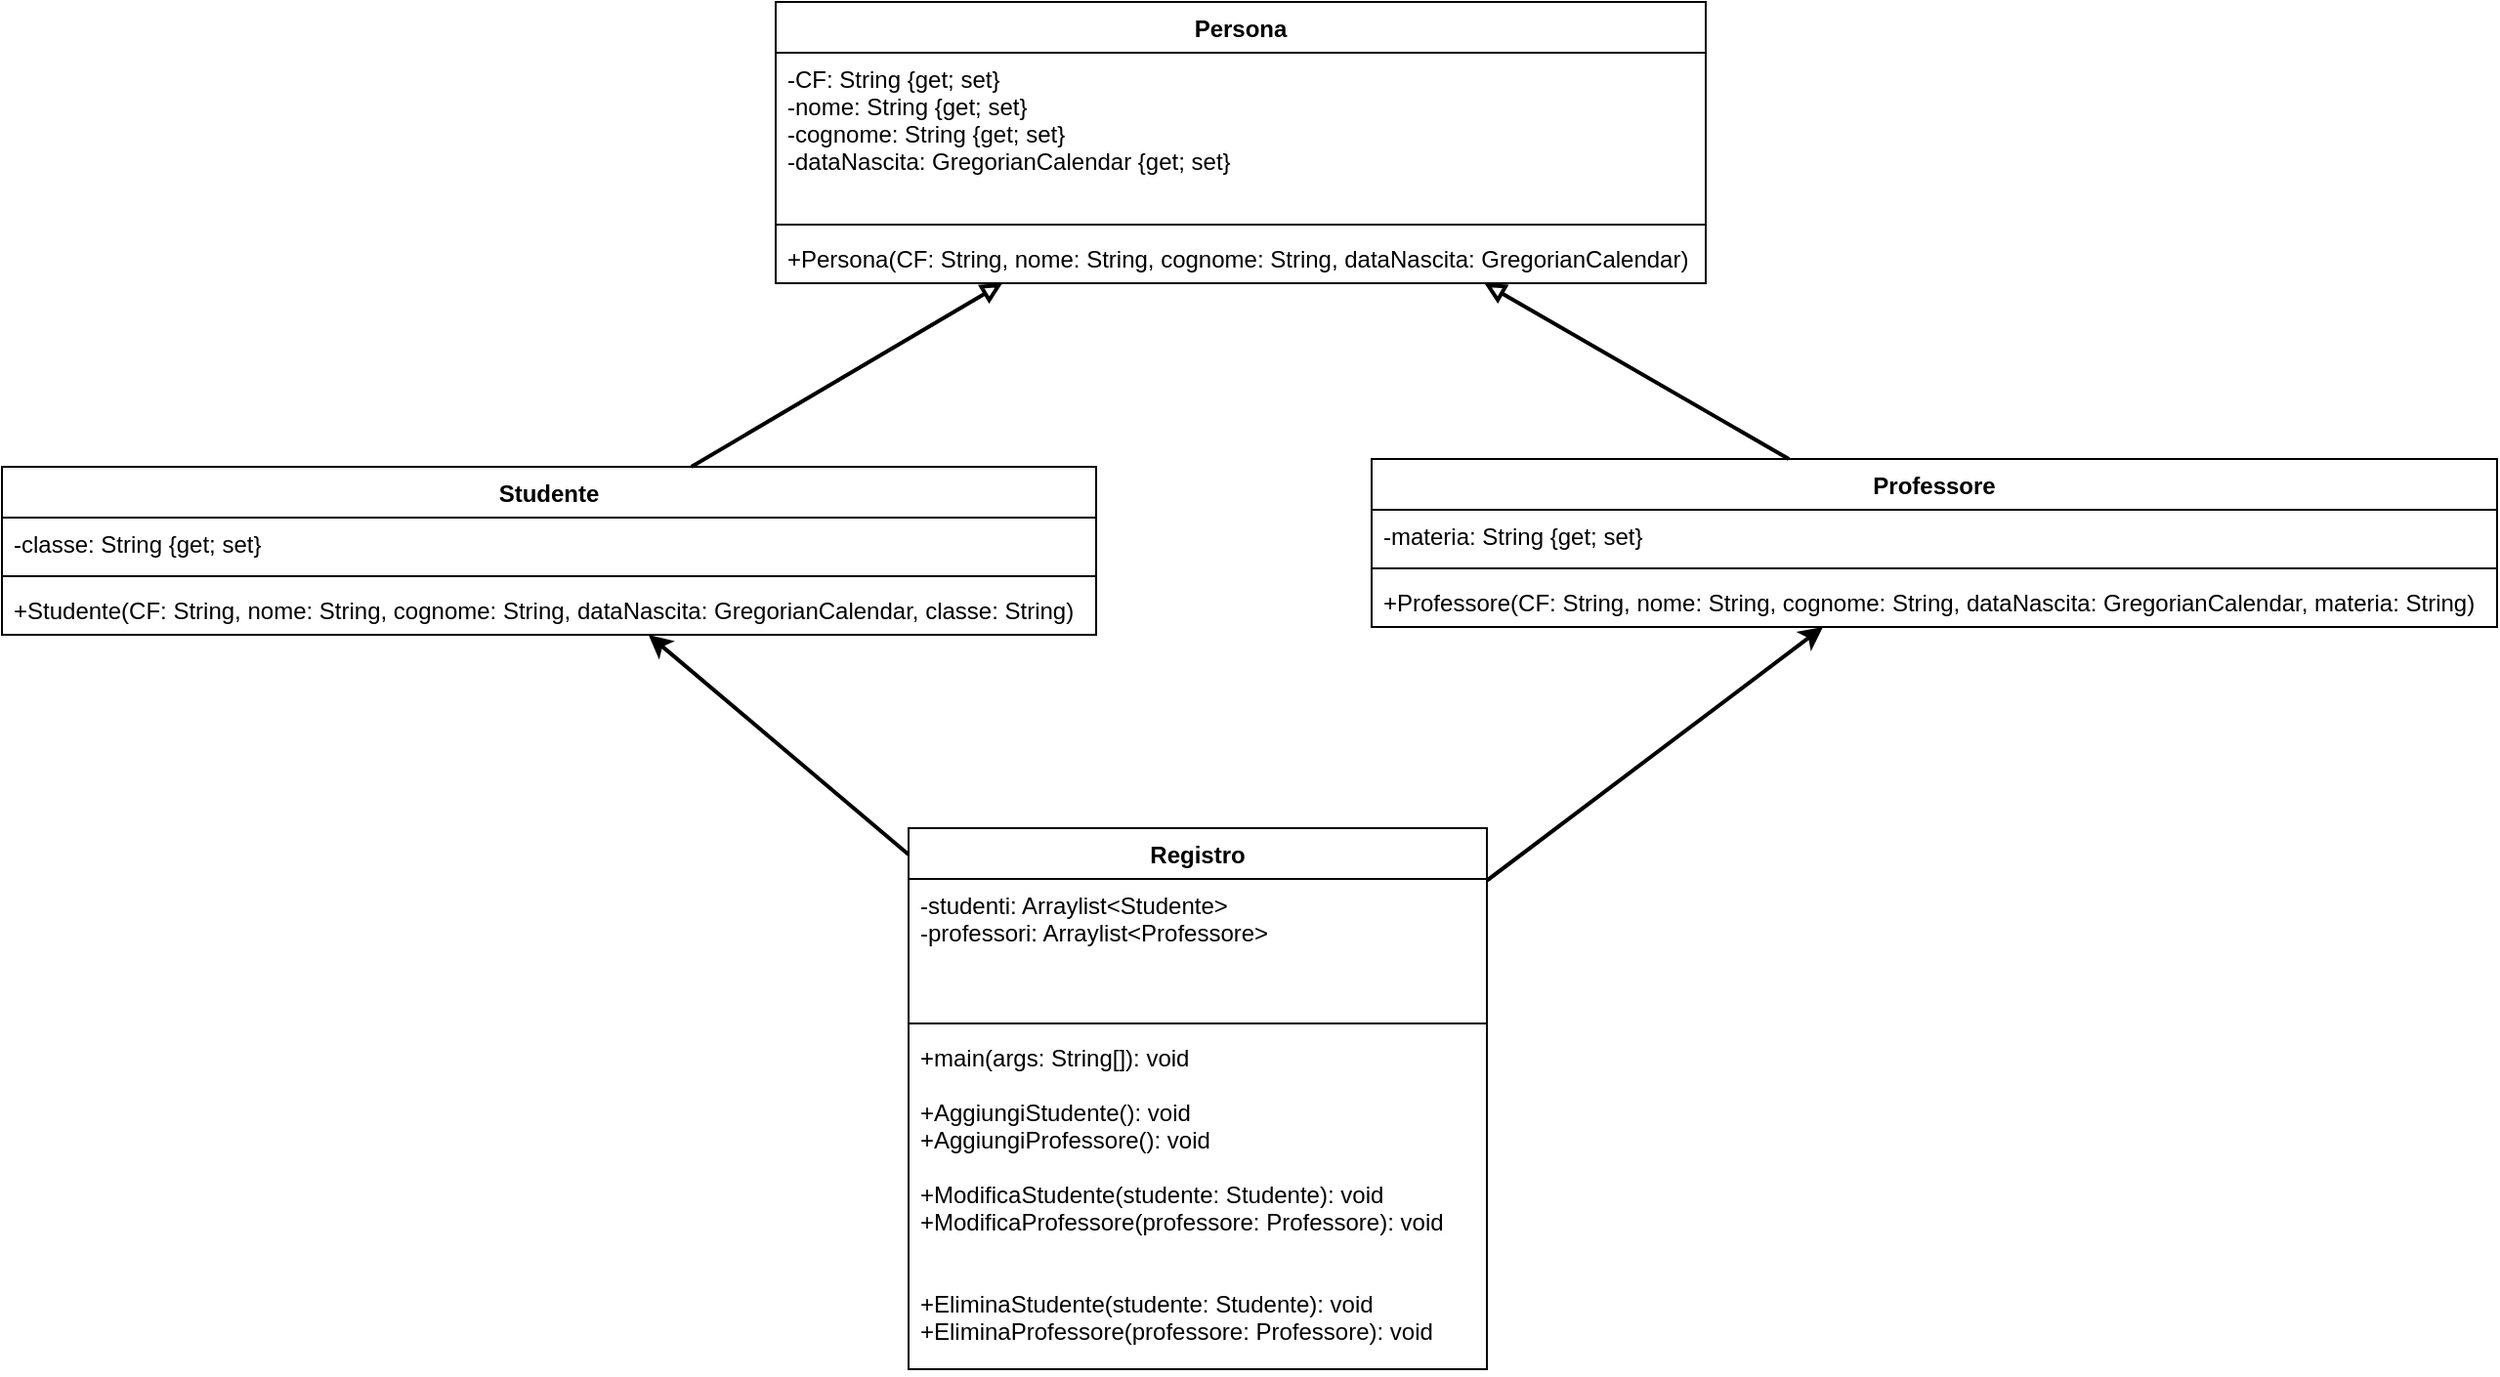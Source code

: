 <mxfile>
    <diagram id="C5RBs43oDa-KdzZeNtuy" name="Page-1">
        <mxGraphModel dx="2103" dy="1168" grid="0" gridSize="10" guides="1" tooltips="1" connect="1" arrows="1" fold="1" page="0" pageScale="1" pageWidth="827" pageHeight="1169" math="0" shadow="0">
            <root>
                <mxCell id="WIyWlLk6GJQsqaUBKTNV-0"/>
                <mxCell id="WIyWlLk6GJQsqaUBKTNV-1" parent="WIyWlLk6GJQsqaUBKTNV-0"/>
                <mxCell id="3E4YJcaUi-_Q7NZZ8Shz-4" value="Persona" style="swimlane;fontStyle=1;align=center;verticalAlign=top;childLayout=stackLayout;horizontal=1;startSize=26;horizontalStack=0;resizeParent=1;resizeParentMax=0;resizeLast=0;collapsible=1;marginBottom=0;" parent="WIyWlLk6GJQsqaUBKTNV-1" vertex="1">
                    <mxGeometry x="-352" y="-70" width="476" height="144" as="geometry"/>
                </mxCell>
                <mxCell id="3E4YJcaUi-_Q7NZZ8Shz-5" value="-CF: String {get; set}&#10;-nome: String {get; set}&#10;-cognome: String {get; set}&#10;-dataNascita: GregorianCalendar {get; set}" style="text;strokeColor=none;fillColor=none;align=left;verticalAlign=top;spacingLeft=4;spacingRight=4;overflow=hidden;rotatable=0;points=[[0,0.5],[1,0.5]];portConstraint=eastwest;" parent="3E4YJcaUi-_Q7NZZ8Shz-4" vertex="1">
                    <mxGeometry y="26" width="476" height="84" as="geometry"/>
                </mxCell>
                <mxCell id="3E4YJcaUi-_Q7NZZ8Shz-6" value="" style="line;strokeWidth=1;fillColor=none;align=left;verticalAlign=middle;spacingTop=-1;spacingLeft=3;spacingRight=3;rotatable=0;labelPosition=right;points=[];portConstraint=eastwest;" parent="3E4YJcaUi-_Q7NZZ8Shz-4" vertex="1">
                    <mxGeometry y="110" width="476" height="8" as="geometry"/>
                </mxCell>
                <mxCell id="3E4YJcaUi-_Q7NZZ8Shz-7" value="+Persona(CF: String, nome: String, cognome: String, dataNascita: GregorianCalendar)" style="text;strokeColor=none;fillColor=none;align=left;verticalAlign=top;spacingLeft=4;spacingRight=4;overflow=hidden;rotatable=0;points=[[0,0.5],[1,0.5]];portConstraint=eastwest;" parent="3E4YJcaUi-_Q7NZZ8Shz-4" vertex="1">
                    <mxGeometry y="118" width="476" height="26" as="geometry"/>
                </mxCell>
                <mxCell id="3E4YJcaUi-_Q7NZZ8Shz-8" value="Studente" style="swimlane;fontStyle=1;align=center;verticalAlign=top;childLayout=stackLayout;horizontal=1;startSize=26;horizontalStack=0;resizeParent=1;resizeParentMax=0;resizeLast=0;collapsible=1;marginBottom=0;" parent="WIyWlLk6GJQsqaUBKTNV-1" vertex="1">
                    <mxGeometry x="-748" y="168" width="560" height="86" as="geometry"/>
                </mxCell>
                <mxCell id="3E4YJcaUi-_Q7NZZ8Shz-9" value="-classe: String {get; set}" style="text;strokeColor=none;fillColor=none;align=left;verticalAlign=top;spacingLeft=4;spacingRight=4;overflow=hidden;rotatable=0;points=[[0,0.5],[1,0.5]];portConstraint=eastwest;" parent="3E4YJcaUi-_Q7NZZ8Shz-8" vertex="1">
                    <mxGeometry y="26" width="560" height="26" as="geometry"/>
                </mxCell>
                <mxCell id="3E4YJcaUi-_Q7NZZ8Shz-10" value="" style="line;strokeWidth=1;fillColor=none;align=left;verticalAlign=middle;spacingTop=-1;spacingLeft=3;spacingRight=3;rotatable=0;labelPosition=right;points=[];portConstraint=eastwest;" parent="3E4YJcaUi-_Q7NZZ8Shz-8" vertex="1">
                    <mxGeometry y="52" width="560" height="8" as="geometry"/>
                </mxCell>
                <mxCell id="3E4YJcaUi-_Q7NZZ8Shz-11" value="+Studente(CF: String, nome: String, cognome: String, dataNascita: GregorianCalendar, classe: String)" style="text;strokeColor=none;fillColor=none;align=left;verticalAlign=top;spacingLeft=4;spacingRight=4;overflow=hidden;rotatable=0;points=[[0,0.5],[1,0.5]];portConstraint=eastwest;" parent="3E4YJcaUi-_Q7NZZ8Shz-8" vertex="1">
                    <mxGeometry y="60" width="560" height="26" as="geometry"/>
                </mxCell>
                <mxCell id="3E4YJcaUi-_Q7NZZ8Shz-12" value="Professore" style="swimlane;fontStyle=1;align=center;verticalAlign=top;childLayout=stackLayout;horizontal=1;startSize=26;horizontalStack=0;resizeParent=1;resizeParentMax=0;resizeLast=0;collapsible=1;marginBottom=0;" parent="WIyWlLk6GJQsqaUBKTNV-1" vertex="1">
                    <mxGeometry x="-47" y="164" width="576" height="86" as="geometry"/>
                </mxCell>
                <mxCell id="3E4YJcaUi-_Q7NZZ8Shz-13" value="-materia: String {get; set}" style="text;strokeColor=none;fillColor=none;align=left;verticalAlign=top;spacingLeft=4;spacingRight=4;overflow=hidden;rotatable=0;points=[[0,0.5],[1,0.5]];portConstraint=eastwest;" parent="3E4YJcaUi-_Q7NZZ8Shz-12" vertex="1">
                    <mxGeometry y="26" width="576" height="26" as="geometry"/>
                </mxCell>
                <mxCell id="3E4YJcaUi-_Q7NZZ8Shz-14" value="" style="line;strokeWidth=1;fillColor=none;align=left;verticalAlign=middle;spacingTop=-1;spacingLeft=3;spacingRight=3;rotatable=0;labelPosition=right;points=[];portConstraint=eastwest;" parent="3E4YJcaUi-_Q7NZZ8Shz-12" vertex="1">
                    <mxGeometry y="52" width="576" height="8" as="geometry"/>
                </mxCell>
                <mxCell id="3E4YJcaUi-_Q7NZZ8Shz-15" value="+Professore(CF: String, nome: String, cognome: String, dataNascita: GregorianCalendar, materia: String)" style="text;strokeColor=none;fillColor=none;align=left;verticalAlign=top;spacingLeft=4;spacingRight=4;overflow=hidden;rotatable=0;points=[[0,0.5],[1,0.5]];portConstraint=eastwest;" parent="3E4YJcaUi-_Q7NZZ8Shz-12" vertex="1">
                    <mxGeometry y="60" width="576" height="26" as="geometry"/>
                </mxCell>
                <mxCell id="3E4YJcaUi-_Q7NZZ8Shz-16" value="" style="endArrow=block;html=1;rounded=0;endFill=0;targetPerimeterSpacing=0;strokeWidth=2;" parent="WIyWlLk6GJQsqaUBKTNV-1" source="3E4YJcaUi-_Q7NZZ8Shz-8" target="3E4YJcaUi-_Q7NZZ8Shz-4" edge="1">
                    <mxGeometry width="50" height="50" relative="1" as="geometry">
                        <mxPoint x="-292" y="365" as="sourcePoint"/>
                        <mxPoint x="-242" y="315" as="targetPoint"/>
                    </mxGeometry>
                </mxCell>
                <mxCell id="3E4YJcaUi-_Q7NZZ8Shz-17" value="" style="endArrow=block;html=1;rounded=0;endFill=0;targetPerimeterSpacing=0;strokeWidth=2;" parent="WIyWlLk6GJQsqaUBKTNV-1" source="3E4YJcaUi-_Q7NZZ8Shz-12" target="3E4YJcaUi-_Q7NZZ8Shz-4" edge="1">
                    <mxGeometry width="50" height="50" relative="1" as="geometry">
                        <mxPoint x="-409.108" y="178" as="sourcePoint"/>
                        <mxPoint x="-253.041" y="84" as="targetPoint"/>
                    </mxGeometry>
                </mxCell>
                <mxCell id="3E4YJcaUi-_Q7NZZ8Shz-18" value="Registro" style="swimlane;fontStyle=1;align=center;verticalAlign=top;childLayout=stackLayout;horizontal=1;startSize=26;horizontalStack=0;resizeParent=1;resizeParentMax=0;resizeLast=0;collapsible=1;marginBottom=0;" parent="WIyWlLk6GJQsqaUBKTNV-1" vertex="1">
                    <mxGeometry x="-284" y="353" width="296" height="277" as="geometry"/>
                </mxCell>
                <mxCell id="3E4YJcaUi-_Q7NZZ8Shz-19" value="-studenti: Arraylist&lt;Studente&gt;&#10;-professori: Arraylist&lt;Professore&gt;" style="text;strokeColor=none;fillColor=none;align=left;verticalAlign=top;spacingLeft=4;spacingRight=4;overflow=hidden;rotatable=0;points=[[0,0.5],[1,0.5]];portConstraint=eastwest;" parent="3E4YJcaUi-_Q7NZZ8Shz-18" vertex="1">
                    <mxGeometry y="26" width="296" height="70" as="geometry"/>
                </mxCell>
                <mxCell id="3E4YJcaUi-_Q7NZZ8Shz-20" value="" style="line;strokeWidth=1;fillColor=none;align=left;verticalAlign=middle;spacingTop=-1;spacingLeft=3;spacingRight=3;rotatable=0;labelPosition=right;points=[];portConstraint=eastwest;" parent="3E4YJcaUi-_Q7NZZ8Shz-18" vertex="1">
                    <mxGeometry y="96" width="296" height="8" as="geometry"/>
                </mxCell>
                <mxCell id="3E4YJcaUi-_Q7NZZ8Shz-21" value="+main(args: String[]): void&#10;&#10;+AggiungiStudente(): void&#10;+AggiungiProfessore(): void&#10;&#10;+ModificaStudente(studente: Studente): void&#10;+ModificaProfessore(professore: Professore): void&#10;&#10;&#10;+EliminaStudente(studente: Studente): void&#10;+EliminaProfessore(professore: Professore): void" style="text;strokeColor=none;fillColor=none;align=left;verticalAlign=top;spacingLeft=4;spacingRight=4;overflow=hidden;rotatable=0;points=[[0,0.5],[1,0.5]];portConstraint=eastwest;" parent="3E4YJcaUi-_Q7NZZ8Shz-18" vertex="1">
                    <mxGeometry y="104" width="296" height="173" as="geometry"/>
                </mxCell>
                <mxCell id="3E4YJcaUi-_Q7NZZ8Shz-22" value="" style="endArrow=classic;html=1;rounded=0;strokeWidth=2;sourcePerimeterSpacing=0;" parent="WIyWlLk6GJQsqaUBKTNV-1" source="3E4YJcaUi-_Q7NZZ8Shz-18" target="3E4YJcaUi-_Q7NZZ8Shz-8" edge="1">
                    <mxGeometry width="50" height="50" relative="1" as="geometry">
                        <mxPoint x="-232" y="364" as="sourcePoint"/>
                        <mxPoint x="-282" y="414" as="targetPoint"/>
                    </mxGeometry>
                </mxCell>
                <mxCell id="3E4YJcaUi-_Q7NZZ8Shz-26" value="" style="endArrow=classic;html=1;rounded=0;strokeWidth=2;targetPerimeterSpacing=0;" parent="WIyWlLk6GJQsqaUBKTNV-1" source="3E4YJcaUi-_Q7NZZ8Shz-18" target="3E4YJcaUi-_Q7NZZ8Shz-12" edge="1">
                    <mxGeometry width="50" height="50" relative="1" as="geometry">
                        <mxPoint x="-84" y="310" as="sourcePoint"/>
                        <mxPoint x="-34" y="260" as="targetPoint"/>
                    </mxGeometry>
                </mxCell>
            </root>
        </mxGraphModel>
    </diagram>
</mxfile>